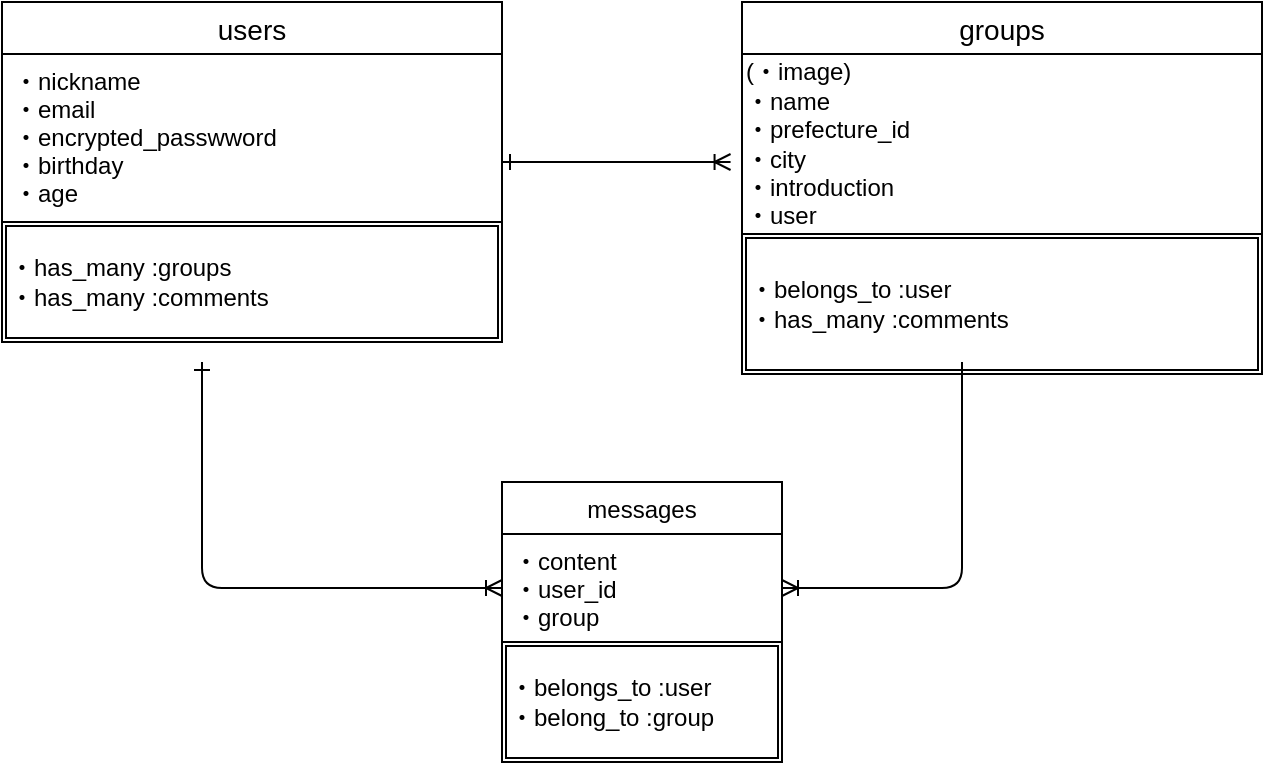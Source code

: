 <mxfile>
    <diagram id="myD6S2K9EAtqcTi8QfsP" name="ページ1">
        <mxGraphModel dx="1328" dy="668" grid="1" gridSize="10" guides="0" tooltips="1" connect="1" arrows="0" fold="1" page="1" pageScale="1" pageWidth="827" pageHeight="1169" math="0" shadow="0">
            <root>
                <mxCell id="0"/>
                <mxCell id="1" parent="0"/>
                <mxCell id="2" value="groups" style="swimlane;fontStyle=0;childLayout=stackLayout;horizontal=1;startSize=26;horizontalStack=0;resizeParent=1;resizeParentMax=0;resizeLast=0;collapsible=1;marginBottom=0;align=center;fontSize=14;" parent="1" vertex="1">
                    <mxGeometry x="-410" y="80" width="260" height="186" as="geometry"/>
                </mxCell>
                <mxCell id="11" value="(・image)&lt;br&gt;・name&lt;br&gt;・prefecture_id&lt;br&gt;・city&lt;br&gt;・introduction&lt;br&gt;・user" style="text;html=1;align=left;verticalAlign=middle;resizable=0;points=[];autosize=1;strokeColor=none;fillColor=none;" parent="2" vertex="1">
                    <mxGeometry y="26" width="260" height="90" as="geometry"/>
                </mxCell>
                <mxCell id="29" value="&lt;div&gt;&lt;span&gt;・belongs_to :user&lt;/span&gt;&lt;/div&gt;&lt;div&gt;&lt;span&gt;・has_many :comments&lt;/span&gt;&lt;/div&gt;" style="shape=ext;double=1;rounded=0;whiteSpace=wrap;html=1;align=left;direction=west;" parent="2" vertex="1">
                    <mxGeometry y="116" width="260" height="70" as="geometry"/>
                </mxCell>
                <mxCell id="6" value="users" style="swimlane;fontStyle=0;childLayout=stackLayout;horizontal=1;startSize=26;horizontalStack=0;resizeParent=1;resizeParentMax=0;resizeLast=0;collapsible=1;marginBottom=0;align=center;fontSize=14;" parent="1" vertex="1">
                    <mxGeometry x="-780" y="80" width="250" height="110" as="geometry"/>
                </mxCell>
                <mxCell id="9" value="・nickname&#10;・email&#10;・encrypted_passwword&#10;・birthday&#10;・age&#10;" style="text;strokeColor=none;fillColor=none;spacingLeft=4;spacingRight=4;overflow=hidden;rotatable=0;points=[[0,0.5],[1,0.5]];portConstraint=eastwest;fontSize=12;" parent="6" vertex="1">
                    <mxGeometry y="26" width="250" height="84" as="geometry"/>
                </mxCell>
                <mxCell id="12" value="messages" style="swimlane;fontStyle=0;childLayout=stackLayout;horizontal=1;startSize=26;fillColor=none;horizontalStack=0;resizeParent=1;resizeParentMax=0;resizeLast=0;collapsible=1;marginBottom=0;" parent="1" vertex="1">
                    <mxGeometry x="-530" y="320" width="140" height="80" as="geometry"/>
                </mxCell>
                <mxCell id="14" value="・content&#10;・user_id&#10;・group" style="text;strokeColor=none;fillColor=none;align=left;verticalAlign=top;spacingLeft=4;spacingRight=4;overflow=hidden;rotatable=0;points=[[0,0.5],[1,0.5]];portConstraint=eastwest;" parent="12" vertex="1">
                    <mxGeometry y="26" width="140" height="54" as="geometry"/>
                </mxCell>
                <mxCell id="21" style="edgeStyle=none;html=1;endArrow=ERoneToMany;endFill=0;startArrow=ERone;startFill=0;entryX=-0.022;entryY=0.6;entryDx=0;entryDy=0;entryPerimeter=0;" parent="1" edge="1" target="11">
                    <mxGeometry relative="1" as="geometry">
                        <mxPoint x="-530" y="160" as="sourcePoint"/>
                        <mxPoint x="-470" y="160" as="targetPoint"/>
                    </mxGeometry>
                </mxCell>
                <mxCell id="25" value="" style="edgeStyle=segmentEdgeStyle;endArrow=ERoneToMany;html=1;entryX=0;entryY=0.5;entryDx=0;entryDy=0;startArrow=ERone;startFill=0;endFill=0;" parent="1" target="14" edge="1">
                    <mxGeometry width="50" height="50" relative="1" as="geometry">
                        <mxPoint x="-680" y="260" as="sourcePoint"/>
                        <mxPoint x="-380" y="210" as="targetPoint"/>
                        <Array as="points">
                            <mxPoint x="-680" y="260"/>
                            <mxPoint x="-680" y="359"/>
                        </Array>
                    </mxGeometry>
                </mxCell>
                <mxCell id="26" value="" style="edgeStyle=segmentEdgeStyle;endArrow=ERoneToMany;html=1;entryX=1;entryY=0.5;entryDx=0;entryDy=0;endFill=0;startArrow=ERone;startFill=0;" parent="1" target="14" edge="1">
                    <mxGeometry width="50" height="50" relative="1" as="geometry">
                        <mxPoint x="-300" y="260" as="sourcePoint"/>
                        <mxPoint x="-118.2" y="326.15" as="targetPoint"/>
                        <Array as="points">
                            <mxPoint x="-300" y="373"/>
                        </Array>
                    </mxGeometry>
                </mxCell>
                <mxCell id="27" value="&lt;div&gt;&lt;span&gt;・has_many :groups&lt;/span&gt;&lt;br&gt;&lt;/div&gt;&lt;div&gt;&lt;span&gt;・has_many :comments&lt;/span&gt;&lt;br&gt;&lt;/div&gt;" style="shape=ext;double=1;rounded=0;whiteSpace=wrap;html=1;align=left;" parent="1" vertex="1">
                    <mxGeometry x="-780" y="190" width="250" height="60" as="geometry"/>
                </mxCell>
                <mxCell id="30" value="・belongs_to :user&lt;br&gt;・belong_to :group" style="shape=ext;double=1;rounded=0;whiteSpace=wrap;html=1;align=left;" parent="1" vertex="1">
                    <mxGeometry x="-530" y="400" width="140" height="60" as="geometry"/>
                </mxCell>
            </root>
        </mxGraphModel>
    </diagram>
</mxfile>